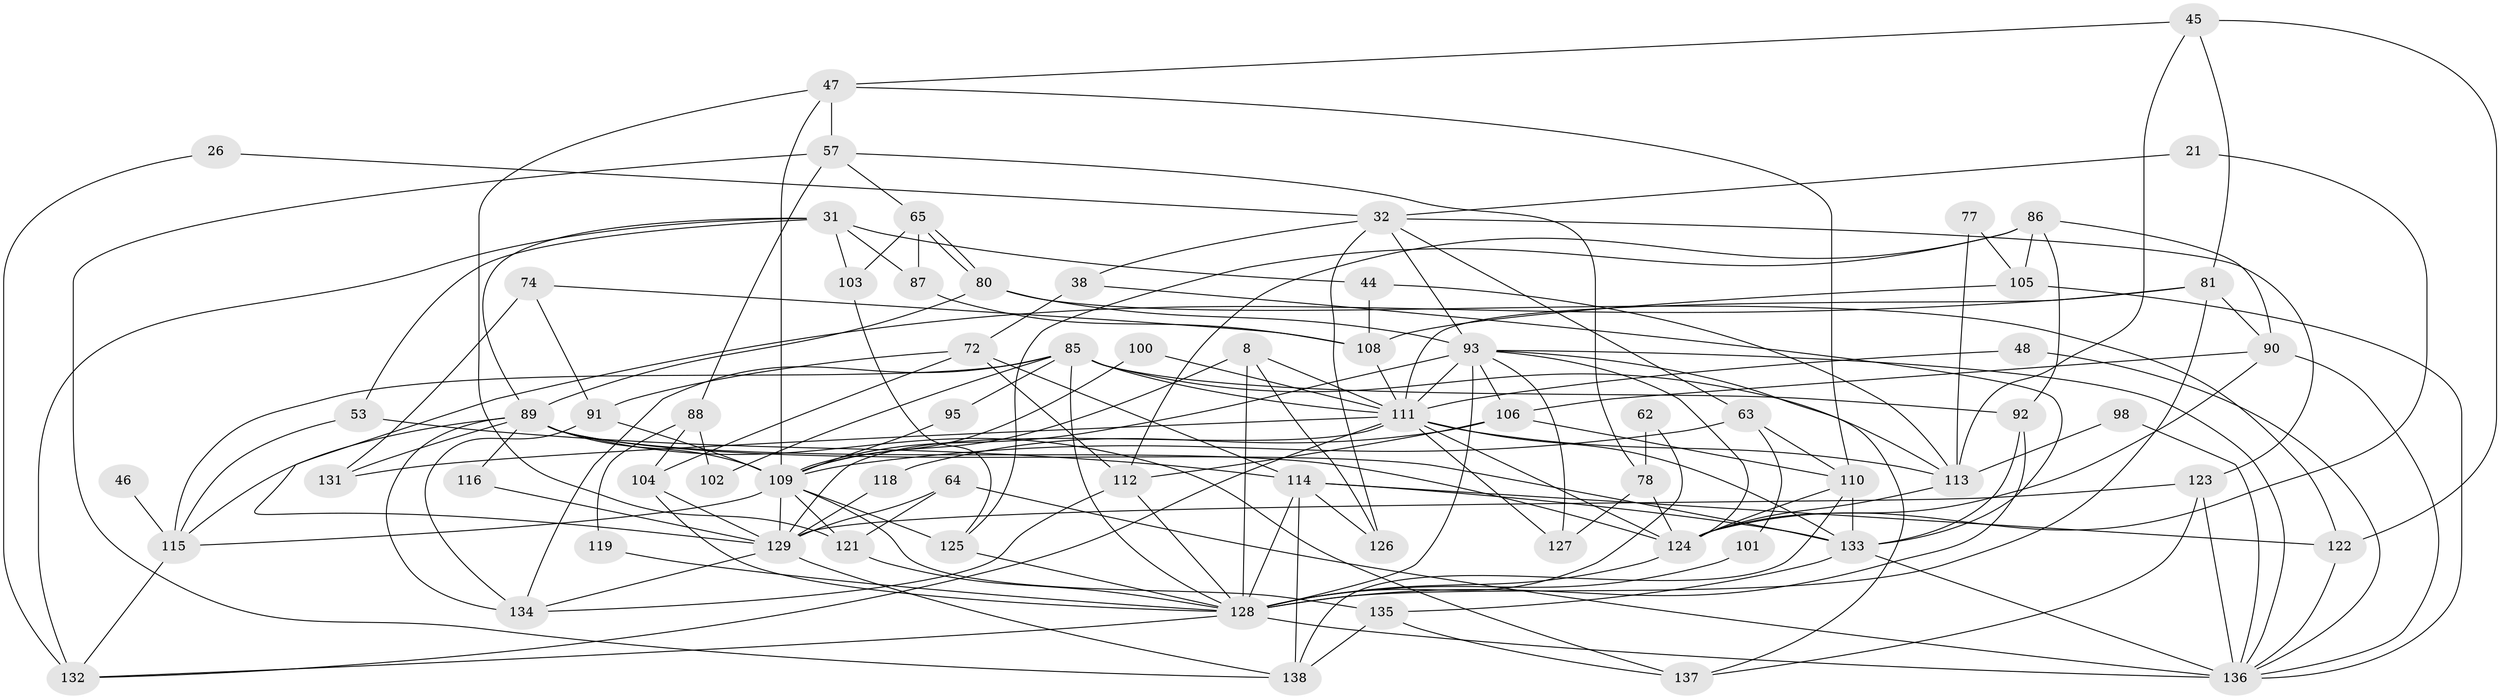 // original degree distribution, {4: 0.2826086956521739, 3: 0.21014492753623187, 5: 0.17391304347826086, 7: 0.050724637681159424, 6: 0.10144927536231885, 2: 0.17391304347826086, 8: 0.007246376811594203}
// Generated by graph-tools (version 1.1) at 2025/49/03/09/25 04:49:28]
// undirected, 69 vertices, 167 edges
graph export_dot {
graph [start="1"]
  node [color=gray90,style=filled];
  8 [super="+7"];
  21;
  26;
  31;
  32 [super="+23"];
  38;
  44 [super="+30"];
  45;
  46;
  47;
  48;
  53;
  57 [super="+40"];
  62 [super="+35"];
  63;
  64 [super="+36"];
  65;
  72;
  74;
  77;
  78 [super="+70"];
  80;
  81;
  85 [super="+56+82"];
  86;
  87;
  88 [super="+16"];
  89 [super="+20+24+33"];
  90;
  91 [super="+3"];
  92 [super="+67"];
  93 [super="+58"];
  95;
  98;
  100;
  101;
  102;
  103;
  104 [super="+84"];
  105;
  106 [super="+61"];
  108 [super="+6"];
  109 [super="+17+107"];
  110 [super="+66"];
  111 [super="+69+71+10"];
  112 [super="+4"];
  113 [super="+49"];
  114 [super="+42+29"];
  115 [super="+83"];
  116;
  118;
  119;
  121 [super="+94"];
  122 [super="+1"];
  123;
  124 [super="+28"];
  125 [super="+59"];
  126;
  127;
  128 [super="+120+75+68"];
  129 [super="+99"];
  131;
  132 [super="+13"];
  133 [super="+97+73+117"];
  134;
  135;
  136 [super="+25+130"];
  137;
  138;
  8 -- 128 [weight=2];
  8 -- 126;
  8 -- 109;
  8 -- 111;
  21 -- 32;
  21 -- 124;
  26 -- 32;
  26 -- 132;
  31 -- 132 [weight=2];
  31 -- 53;
  31 -- 44;
  31 -- 87;
  31 -- 103;
  31 -- 89;
  32 -- 126;
  32 -- 38 [weight=2];
  32 -- 123;
  32 -- 63;
  32 -- 93;
  38 -- 72;
  38 -- 133 [weight=2];
  44 -- 113;
  44 -- 108;
  45 -- 81;
  45 -- 47;
  45 -- 122;
  45 -- 113;
  46 -- 115 [weight=2];
  47 -- 110;
  47 -- 57;
  47 -- 109;
  47 -- 121;
  48 -- 111;
  48 -- 136;
  53 -- 115;
  53 -- 114;
  57 -- 138 [weight=2];
  57 -- 65;
  57 -- 88;
  57 -- 78;
  62 -- 128 [weight=2];
  62 -- 78;
  63 -- 109;
  63 -- 101;
  63 -- 110;
  64 -- 121 [weight=2];
  64 -- 129;
  64 -- 136;
  65 -- 80;
  65 -- 80;
  65 -- 87;
  65 -- 103;
  72 -- 114;
  72 -- 112;
  72 -- 104;
  72 -- 91;
  74 -- 108;
  74 -- 131;
  74 -- 91;
  77 -- 113;
  77 -- 105;
  78 -- 124 [weight=2];
  78 -- 127;
  80 -- 122;
  80 -- 89;
  80 -- 93;
  81 -- 90;
  81 -- 129 [weight=2];
  81 -- 111 [weight=2];
  81 -- 128 [weight=2];
  85 -- 92 [weight=2];
  85 -- 113;
  85 -- 134;
  85 -- 102;
  85 -- 111;
  85 -- 128 [weight=3];
  85 -- 115;
  85 -- 95;
  86 -- 92;
  86 -- 90;
  86 -- 105;
  86 -- 125;
  86 -- 112;
  87 -- 108;
  88 -- 102;
  88 -- 119;
  88 -- 104 [weight=2];
  89 -- 133 [weight=2];
  89 -- 116;
  89 -- 131;
  89 -- 109;
  89 -- 134;
  89 -- 124;
  89 -- 137;
  89 -- 115;
  90 -- 106;
  90 -- 124;
  90 -- 136;
  91 -- 134;
  91 -- 109 [weight=2];
  92 -- 133;
  92 -- 128 [weight=2];
  93 -- 137;
  93 -- 109 [weight=3];
  93 -- 111;
  93 -- 128 [weight=2];
  93 -- 106 [weight=2];
  93 -- 124;
  93 -- 127;
  93 -- 136;
  95 -- 109;
  98 -- 113;
  98 -- 136;
  100 -- 111;
  100 -- 109;
  101 -- 128;
  103 -- 125;
  104 -- 129 [weight=2];
  104 -- 128;
  105 -- 108;
  105 -- 136;
  106 -- 110;
  106 -- 112;
  106 -- 118;
  108 -- 111;
  109 -- 121;
  109 -- 135;
  109 -- 129 [weight=2];
  109 -- 115 [weight=2];
  109 -- 125;
  110 -- 133 [weight=2];
  110 -- 138;
  110 -- 124;
  111 -- 131;
  111 -- 132;
  111 -- 113;
  111 -- 133 [weight=3];
  111 -- 129;
  111 -- 127;
  111 -- 124;
  112 -- 134;
  112 -- 128;
  113 -- 124 [weight=2];
  114 -- 138 [weight=2];
  114 -- 122 [weight=2];
  114 -- 126;
  114 -- 133;
  114 -- 128 [weight=2];
  115 -- 132 [weight=2];
  116 -- 129;
  118 -- 129;
  119 -- 128;
  121 -- 128 [weight=2];
  122 -- 136;
  123 -- 137;
  123 -- 136;
  123 -- 129;
  124 -- 128 [weight=2];
  125 -- 128 [weight=2];
  128 -- 132;
  128 -- 136 [weight=3];
  129 -- 138;
  129 -- 134;
  133 -- 135;
  133 -- 136;
  135 -- 137;
  135 -- 138;
}
